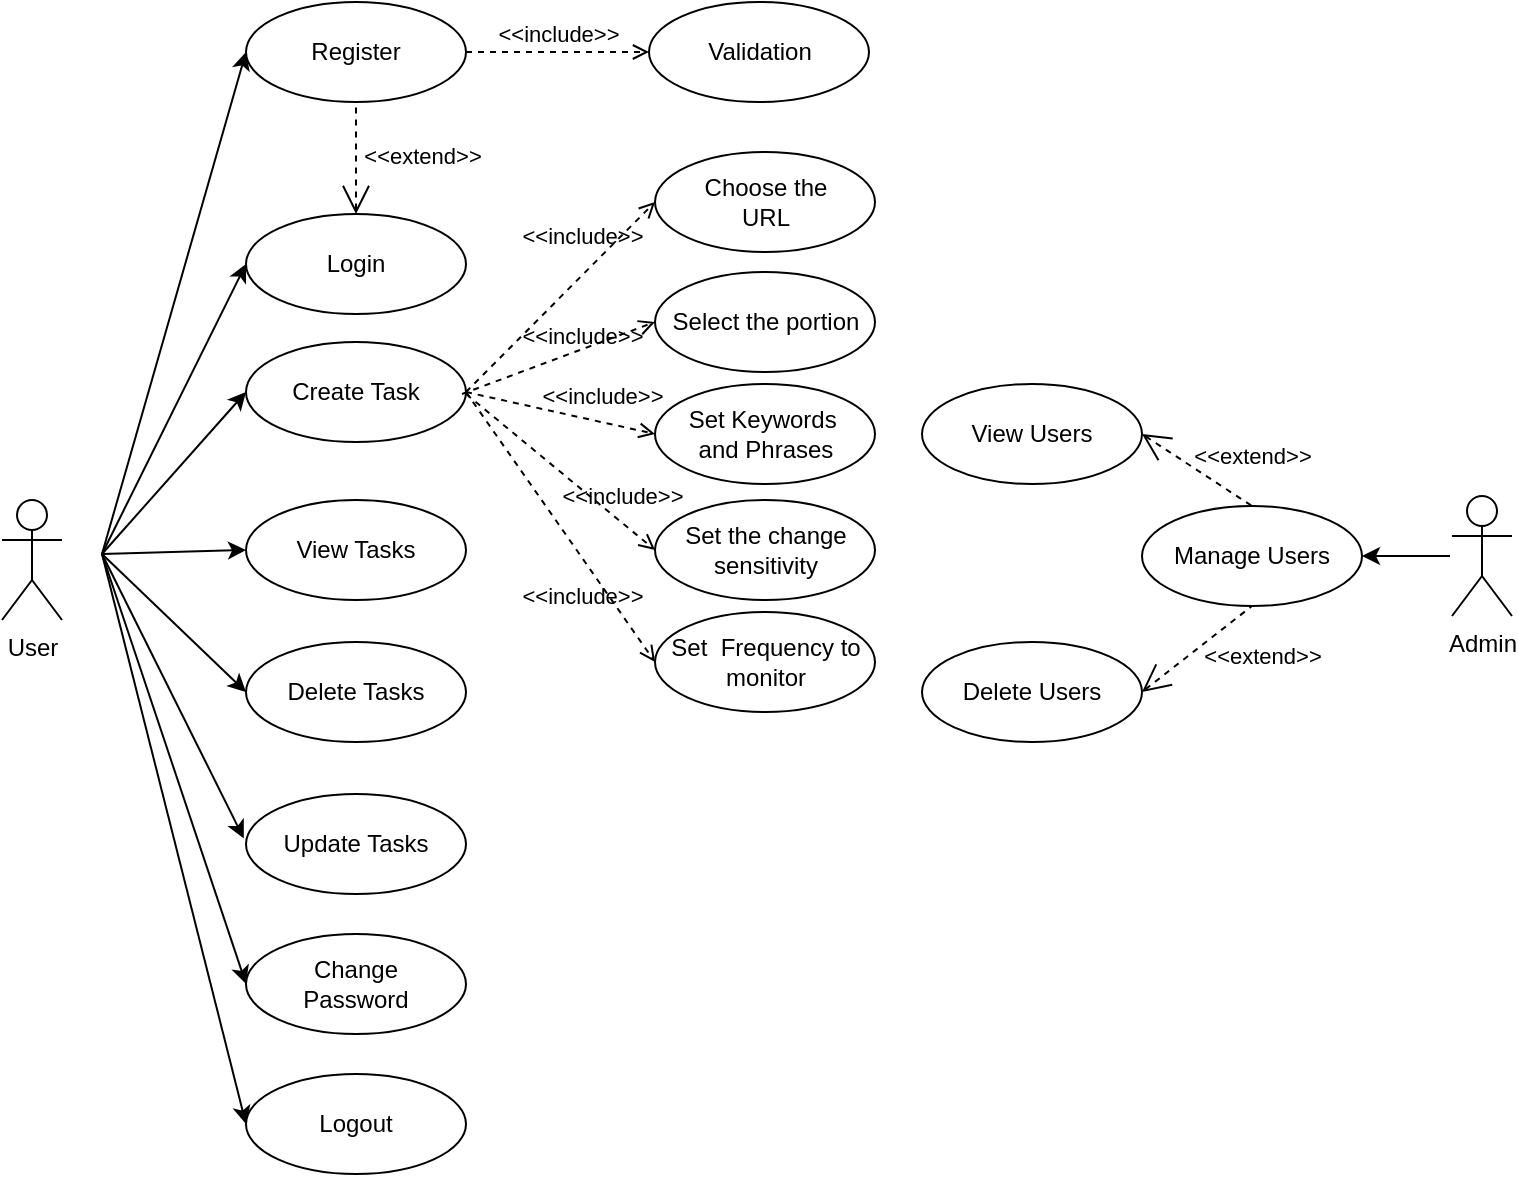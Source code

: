 <mxfile version="13.10.6" type="device"><diagram id="RJGJkmBGK_Srm7OTnMId" name="Page-1"><mxGraphModel dx="1044" dy="1680" grid="1" gridSize="10" guides="1" tooltips="1" connect="1" arrows="1" fold="1" page="1" pageScale="1" pageWidth="827" pageHeight="1169" math="0" shadow="0"><root><mxCell id="0"/><mxCell id="1" parent="0"/><mxCell id="k0s93ontUsfU85Yz0SjP-1" value="User" style="shape=umlActor;verticalLabelPosition=bottom;verticalAlign=top;html=1;outlineConnect=0;" vertex="1" parent="1"><mxGeometry x="36" y="-445" width="30" height="60" as="geometry"/></mxCell><mxCell id="k0s93ontUsfU85Yz0SjP-2" value="Register" style="ellipse;whiteSpace=wrap;html=1;" vertex="1" parent="1"><mxGeometry x="158" y="-694" width="110" height="50" as="geometry"/></mxCell><mxCell id="k0s93ontUsfU85Yz0SjP-3" value="Login" style="ellipse;whiteSpace=wrap;html=1;" vertex="1" parent="1"><mxGeometry x="158" y="-588" width="110" height="50" as="geometry"/></mxCell><mxCell id="k0s93ontUsfU85Yz0SjP-4" value="Create Task" style="ellipse;whiteSpace=wrap;html=1;" vertex="1" parent="1"><mxGeometry x="158" y="-524" width="110" height="50" as="geometry"/></mxCell><mxCell id="k0s93ontUsfU85Yz0SjP-5" value="Select the portion" style="ellipse;whiteSpace=wrap;html=1;" vertex="1" parent="1"><mxGeometry x="362.5" y="-559" width="110" height="50" as="geometry"/></mxCell><mxCell id="k0s93ontUsfU85Yz0SjP-7" value="View Tasks" style="ellipse;whiteSpace=wrap;html=1;" vertex="1" parent="1"><mxGeometry x="158" y="-445" width="110" height="50" as="geometry"/></mxCell><mxCell id="k0s93ontUsfU85Yz0SjP-8" value="Set the change&lt;br&gt;sensitivity" style="ellipse;whiteSpace=wrap;html=1;" vertex="1" parent="1"><mxGeometry x="362.5" y="-445" width="110" height="50" as="geometry"/></mxCell><mxCell id="k0s93ontUsfU85Yz0SjP-9" value="Set Keywords&amp;nbsp;&lt;br&gt;and Phrases" style="ellipse;whiteSpace=wrap;html=1;" vertex="1" parent="1"><mxGeometry x="362.5" y="-503" width="110" height="50" as="geometry"/></mxCell><mxCell id="k0s93ontUsfU85Yz0SjP-11" value="Validation" style="ellipse;whiteSpace=wrap;html=1;" vertex="1" parent="1"><mxGeometry x="359.5" y="-694" width="110" height="50" as="geometry"/></mxCell><mxCell id="k0s93ontUsfU85Yz0SjP-15" value="Delete Tasks" style="ellipse;whiteSpace=wrap;html=1;" vertex="1" parent="1"><mxGeometry x="158" y="-374" width="110" height="50" as="geometry"/></mxCell><mxCell id="k0s93ontUsfU85Yz0SjP-40" value="Choose the &lt;br&gt;URL" style="ellipse;whiteSpace=wrap;html=1;" vertex="1" parent="1"><mxGeometry x="362.5" y="-619" width="110" height="50" as="geometry"/></mxCell><mxCell id="k0s93ontUsfU85Yz0SjP-41" value="Set&amp;nbsp; Frequency to monitor" style="ellipse;whiteSpace=wrap;html=1;" vertex="1" parent="1"><mxGeometry x="362.5" y="-389" width="110" height="50" as="geometry"/></mxCell><mxCell id="k0s93ontUsfU85Yz0SjP-63" value="&amp;lt;&amp;lt;include&amp;gt;&amp;gt;" style="edgeStyle=none;html=1;endArrow=open;verticalAlign=bottom;dashed=1;labelBackgroundColor=none;exitX=1;exitY=0.5;exitDx=0;exitDy=0;entryX=0;entryY=0.5;entryDx=0;entryDy=0;" edge="1" parent="1" source="k0s93ontUsfU85Yz0SjP-2" target="k0s93ontUsfU85Yz0SjP-11"><mxGeometry width="160" relative="1" as="geometry"><mxPoint x="326" y="-708" as="sourcePoint"/><mxPoint x="419.5" y="-708.17" as="targetPoint"/></mxGeometry></mxCell><mxCell id="k0s93ontUsfU85Yz0SjP-64" value="&amp;lt;&amp;lt;include&amp;gt;&amp;gt;" style="edgeStyle=none;html=1;endArrow=open;verticalAlign=bottom;dashed=1;labelBackgroundColor=none;exitX=1;exitY=0.5;exitDx=0;exitDy=0;entryX=0;entryY=0.5;entryDx=0;entryDy=0;" edge="1" parent="1" source="k0s93ontUsfU85Yz0SjP-4" target="k0s93ontUsfU85Yz0SjP-40"><mxGeometry x="0.341" y="8" width="160" relative="1" as="geometry"><mxPoint x="256" y="-528" as="sourcePoint"/><mxPoint x="416" y="-528" as="targetPoint"/><mxPoint as="offset"/></mxGeometry></mxCell><mxCell id="k0s93ontUsfU85Yz0SjP-65" value="&amp;lt;&amp;lt;include&amp;gt;&amp;gt;" style="edgeStyle=none;html=1;endArrow=open;verticalAlign=bottom;dashed=1;labelBackgroundColor=none;entryX=0;entryY=0.5;entryDx=0;entryDy=0;" edge="1" parent="1" target="k0s93ontUsfU85Yz0SjP-5"><mxGeometry x="0.227" y="-2" width="160" relative="1" as="geometry"><mxPoint x="266" y="-498" as="sourcePoint"/><mxPoint x="416" y="-528" as="targetPoint"/><mxPoint as="offset"/></mxGeometry></mxCell><mxCell id="k0s93ontUsfU85Yz0SjP-66" value="&amp;lt;&amp;lt;include&amp;gt;&amp;gt;" style="edgeStyle=none;html=1;endArrow=open;verticalAlign=bottom;dashed=1;labelBackgroundColor=none;exitX=1;exitY=0.5;exitDx=0;exitDy=0;entryX=0;entryY=0.5;entryDx=0;entryDy=0;" edge="1" parent="1" source="k0s93ontUsfU85Yz0SjP-4" target="k0s93ontUsfU85Yz0SjP-9"><mxGeometry x="0.421" y="4" width="160" relative="1" as="geometry"><mxPoint x="256" y="-528" as="sourcePoint"/><mxPoint x="416" y="-528" as="targetPoint"/><mxPoint as="offset"/></mxGeometry></mxCell><mxCell id="k0s93ontUsfU85Yz0SjP-67" value="&amp;lt;&amp;lt;include&amp;gt;&amp;gt;" style="edgeStyle=none;html=1;endArrow=open;verticalAlign=bottom;dashed=1;labelBackgroundColor=none;entryX=0;entryY=0.5;entryDx=0;entryDy=0;exitX=1.001;exitY=0.521;exitDx=0;exitDy=0;exitPerimeter=0;" edge="1" parent="1" source="k0s93ontUsfU85Yz0SjP-4" target="k0s93ontUsfU85Yz0SjP-8"><mxGeometry x="0.605" y="3" width="160" relative="1" as="geometry"><mxPoint x="276" y="-488" as="sourcePoint"/><mxPoint x="246" y="-468" as="targetPoint"/><mxPoint as="offset"/></mxGeometry></mxCell><mxCell id="k0s93ontUsfU85Yz0SjP-68" value="&amp;lt;&amp;lt;include&amp;gt;&amp;gt;" style="edgeStyle=none;html=1;endArrow=open;verticalAlign=bottom;dashed=1;labelBackgroundColor=none;entryX=0;entryY=0.5;entryDx=0;entryDy=0;exitX=1;exitY=0.5;exitDx=0;exitDy=0;" edge="1" parent="1" source="k0s93ontUsfU85Yz0SjP-4" target="k0s93ontUsfU85Yz0SjP-41"><mxGeometry x="0.507" y="-16" width="160" relative="1" as="geometry"><mxPoint x="96" y="-378" as="sourcePoint"/><mxPoint x="256" y="-378" as="targetPoint"/><mxPoint as="offset"/></mxGeometry></mxCell><mxCell id="k0s93ontUsfU85Yz0SjP-69" value="Update Tasks" style="ellipse;whiteSpace=wrap;html=1;" vertex="1" parent="1"><mxGeometry x="158" y="-298" width="110" height="50" as="geometry"/></mxCell><mxCell id="k0s93ontUsfU85Yz0SjP-70" value="Change &lt;br&gt;Password" style="ellipse;whiteSpace=wrap;html=1;" vertex="1" parent="1"><mxGeometry x="158" y="-228" width="110" height="50" as="geometry"/></mxCell><mxCell id="k0s93ontUsfU85Yz0SjP-71" value="Logout" style="ellipse;whiteSpace=wrap;html=1;" vertex="1" parent="1"><mxGeometry x="158" y="-158" width="110" height="50" as="geometry"/></mxCell><mxCell id="k0s93ontUsfU85Yz0SjP-84" value="&amp;lt;&amp;lt;extend&amp;gt;&amp;gt;" style="edgeStyle=none;html=1;startArrow=open;endArrow=none;startSize=12;verticalAlign=bottom;dashed=1;labelBackgroundColor=none;entryX=0.5;entryY=1;entryDx=0;entryDy=0;exitX=0.5;exitY=0;exitDx=0;exitDy=0;" edge="1" parent="1" source="k0s93ontUsfU85Yz0SjP-3" target="k0s93ontUsfU85Yz0SjP-2"><mxGeometry x="-0.286" y="-33" width="160" relative="1" as="geometry"><mxPoint x="316" y="-508" as="sourcePoint"/><mxPoint x="476" y="-508" as="targetPoint"/><mxPoint as="offset"/></mxGeometry></mxCell><mxCell id="k0s93ontUsfU85Yz0SjP-90" value="Manage Users&lt;span style=&quot;color: rgba(0 , 0 , 0 , 0) ; font-family: monospace ; font-size: 0px&quot;&gt;%3CmxGraphModel%3E%3Croot%3E%3CmxCell%20id%3D%220%22%2F%3E%3CmxCell%20id%3D%221%22%20parent%3D%220%22%2F%3E%3CmxCell%20id%3D%222%22%20value%3D%22Login%22%20style%3D%22ellipse%3BwhiteSpace%3Dwrap%3Bhtml%3D1%3B%22%20vertex%3D%221%22%20parent%3D%221%22%3E%3CmxGeometry%20x%3D%22290%22%20y%3D%22-817%22%20width%3D%2270%22%20height%3D%2240%22%20as%3D%22geometry%22%2F%3E%3C%2FmxCell%3E%3C%2Froot%3E%3C%2FmxGraphModel%3E&lt;/span&gt;" style="ellipse;whiteSpace=wrap;html=1;" vertex="1" parent="1"><mxGeometry x="606" y="-442" width="110" height="50" as="geometry"/></mxCell><mxCell id="k0s93ontUsfU85Yz0SjP-91" value="View Users" style="ellipse;whiteSpace=wrap;html=1;" vertex="1" parent="1"><mxGeometry x="496" y="-503" width="110" height="50" as="geometry"/></mxCell><mxCell id="k0s93ontUsfU85Yz0SjP-92" value="Delete Users" style="ellipse;whiteSpace=wrap;html=1;" vertex="1" parent="1"><mxGeometry x="496" y="-374" width="110" height="50" as="geometry"/></mxCell><mxCell id="k0s93ontUsfU85Yz0SjP-95" value="Admin" style="shape=umlActor;verticalLabelPosition=bottom;verticalAlign=top;html=1;outlineConnect=0;" vertex="1" parent="1"><mxGeometry x="761" y="-447" width="30" height="60" as="geometry"/></mxCell><mxCell id="k0s93ontUsfU85Yz0SjP-102" value="" style="endArrow=classic;html=1;entryX=0;entryY=0.5;entryDx=0;entryDy=0;" edge="1" parent="1" target="k0s93ontUsfU85Yz0SjP-2"><mxGeometry width="50" height="50" relative="1" as="geometry"><mxPoint x="86" y="-418" as="sourcePoint"/><mxPoint x="616" y="-418" as="targetPoint"/></mxGeometry></mxCell><mxCell id="k0s93ontUsfU85Yz0SjP-103" value="" style="endArrow=classic;html=1;entryX=0;entryY=0.5;entryDx=0;entryDy=0;" edge="1" parent="1" target="k0s93ontUsfU85Yz0SjP-3"><mxGeometry width="50" height="50" relative="1" as="geometry"><mxPoint x="86" y="-418" as="sourcePoint"/><mxPoint x="616" y="-418" as="targetPoint"/></mxGeometry></mxCell><mxCell id="k0s93ontUsfU85Yz0SjP-104" value="" style="endArrow=classic;html=1;entryX=0;entryY=0.5;entryDx=0;entryDy=0;" edge="1" parent="1" target="k0s93ontUsfU85Yz0SjP-4"><mxGeometry width="50" height="50" relative="1" as="geometry"><mxPoint x="86" y="-418" as="sourcePoint"/><mxPoint x="176" y="-498" as="targetPoint"/></mxGeometry></mxCell><mxCell id="k0s93ontUsfU85Yz0SjP-105" value="" style="endArrow=classic;html=1;entryX=0;entryY=0.5;entryDx=0;entryDy=0;" edge="1" parent="1" target="k0s93ontUsfU85Yz0SjP-7"><mxGeometry width="50" height="50" relative="1" as="geometry"><mxPoint x="86" y="-418" as="sourcePoint"/><mxPoint x="176" y="-458" as="targetPoint"/></mxGeometry></mxCell><mxCell id="k0s93ontUsfU85Yz0SjP-106" value="" style="endArrow=classic;html=1;entryX=0;entryY=0.5;entryDx=0;entryDy=0;" edge="1" parent="1" target="k0s93ontUsfU85Yz0SjP-15"><mxGeometry width="50" height="50" relative="1" as="geometry"><mxPoint x="86" y="-418" as="sourcePoint"/><mxPoint x="176" y="-358" as="targetPoint"/></mxGeometry></mxCell><mxCell id="k0s93ontUsfU85Yz0SjP-107" value="" style="endArrow=classic;html=1;entryX=-0.01;entryY=0.445;entryDx=0;entryDy=0;entryPerimeter=0;" edge="1" parent="1" target="k0s93ontUsfU85Yz0SjP-69"><mxGeometry width="50" height="50" relative="1" as="geometry"><mxPoint x="86" y="-418" as="sourcePoint"/><mxPoint x="176" y="-358" as="targetPoint"/></mxGeometry></mxCell><mxCell id="k0s93ontUsfU85Yz0SjP-108" value="" style="endArrow=classic;html=1;entryX=0;entryY=0.5;entryDx=0;entryDy=0;" edge="1" parent="1" target="k0s93ontUsfU85Yz0SjP-70"><mxGeometry width="50" height="50" relative="1" as="geometry"><mxPoint x="86" y="-418" as="sourcePoint"/><mxPoint x="316" y="-298" as="targetPoint"/></mxGeometry></mxCell><mxCell id="k0s93ontUsfU85Yz0SjP-109" value="" style="endArrow=classic;html=1;entryX=0;entryY=0.5;entryDx=0;entryDy=0;" edge="1" parent="1" target="k0s93ontUsfU85Yz0SjP-71"><mxGeometry width="50" height="50" relative="1" as="geometry"><mxPoint x="86" y="-418" as="sourcePoint"/><mxPoint x="316" y="-298" as="targetPoint"/></mxGeometry></mxCell><mxCell id="k0s93ontUsfU85Yz0SjP-110" value="" style="endArrow=classic;html=1;entryX=1;entryY=0.5;entryDx=0;entryDy=0;" edge="1" parent="1" target="k0s93ontUsfU85Yz0SjP-90"><mxGeometry width="50" height="50" relative="1" as="geometry"><mxPoint x="760" y="-417" as="sourcePoint"/><mxPoint x="416" y="-418" as="targetPoint"/></mxGeometry></mxCell><mxCell id="k0s93ontUsfU85Yz0SjP-111" value="&amp;lt;&amp;lt;extend&amp;gt;&amp;gt;" style="edgeStyle=none;html=1;startArrow=open;endArrow=none;startSize=12;verticalAlign=bottom;dashed=1;labelBackgroundColor=none;entryX=0.5;entryY=0;entryDx=0;entryDy=0;exitX=1;exitY=0.5;exitDx=0;exitDy=0;" edge="1" parent="1" source="k0s93ontUsfU85Yz0SjP-91" target="k0s93ontUsfU85Yz0SjP-90"><mxGeometry x="0.733" y="13" width="160" relative="1" as="geometry"><mxPoint x="306" y="-388" as="sourcePoint"/><mxPoint x="466" y="-388" as="targetPoint"/><mxPoint as="offset"/></mxGeometry></mxCell><mxCell id="k0s93ontUsfU85Yz0SjP-112" value="&amp;lt;&amp;lt;extend&amp;gt;&amp;gt;" style="edgeStyle=none;html=1;startArrow=open;endArrow=none;startSize=12;verticalAlign=bottom;dashed=1;labelBackgroundColor=none;entryX=0.5;entryY=1;entryDx=0;entryDy=0;exitX=1;exitY=0.5;exitDx=0;exitDy=0;" edge="1" parent="1" source="k0s93ontUsfU85Yz0SjP-92" target="k0s93ontUsfU85Yz0SjP-90"><mxGeometry x="0.513" y="-30" width="160" relative="1" as="geometry"><mxPoint x="306" y="-388" as="sourcePoint"/><mxPoint x="466" y="-388" as="targetPoint"/><mxPoint as="offset"/></mxGeometry></mxCell></root></mxGraphModel></diagram></mxfile>